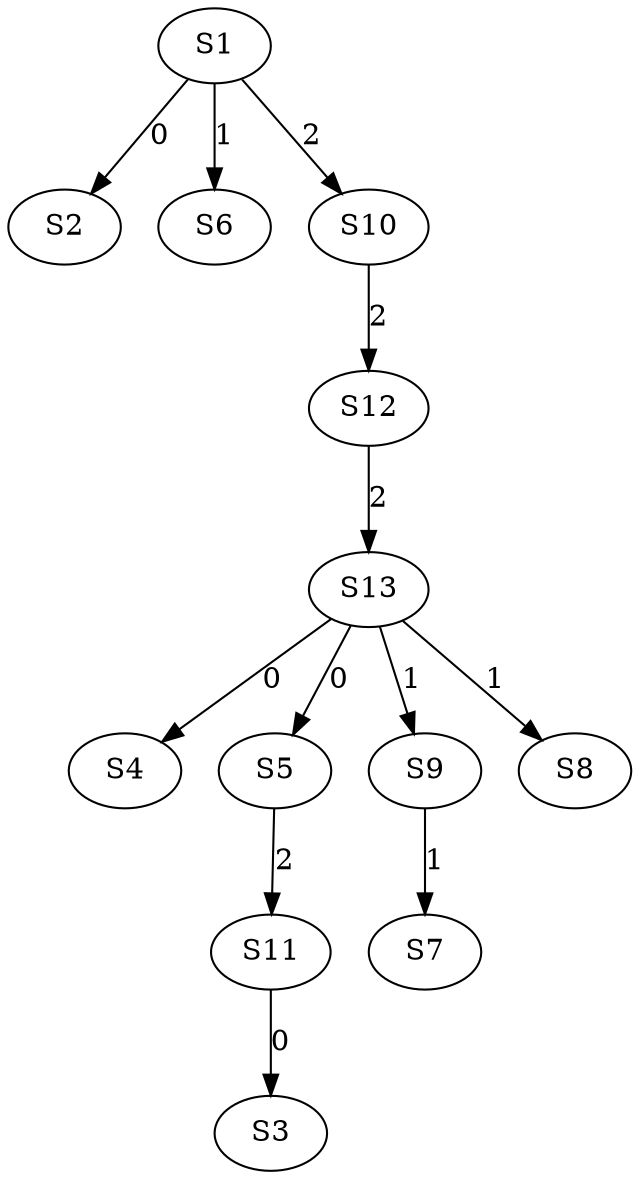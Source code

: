 strict digraph {
	S1 -> S2 [ label = 0 ];
	S11 -> S3 [ label = 0 ];
	S13 -> S4 [ label = 0 ];
	S13 -> S5 [ label = 0 ];
	S1 -> S6 [ label = 1 ];
	S9 -> S7 [ label = 1 ];
	S13 -> S8 [ label = 1 ];
	S13 -> S9 [ label = 1 ];
	S1 -> S10 [ label = 2 ];
	S5 -> S11 [ label = 2 ];
	S10 -> S12 [ label = 2 ];
	S12 -> S13 [ label = 2 ];
}
